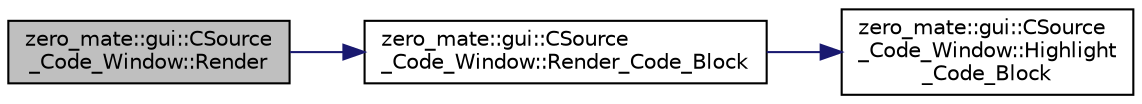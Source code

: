 digraph "zero_mate::gui::CSource_Code_Window::Render"
{
 // LATEX_PDF_SIZE
  bgcolor="transparent";
  edge [fontname="Helvetica",fontsize="10",labelfontname="Helvetica",labelfontsize="10"];
  node [fontname="Helvetica",fontsize="10",shape=record];
  rankdir="LR";
  Node1 [label="zero_mate::gui::CSource\l_Code_Window::Render",height=0.2,width=0.4,color="black", fillcolor="grey75", style="filled", fontcolor="black",tooltip=" "];
  Node1 -> Node2 [color="midnightblue",fontsize="10",style="solid",fontname="Helvetica"];
  Node2 [label="zero_mate::gui::CSource\l_Code_Window::Render_Code_Block",height=0.2,width=0.4,color="black",URL="$classzero__mate_1_1gui_1_1CSource__Code__Window.html#acdb10e47501c4cf6af2c50383388cc4a",tooltip=" "];
  Node2 -> Node3 [color="midnightblue",fontsize="10",style="solid",fontname="Helvetica"];
  Node3 [label="zero_mate::gui::CSource\l_Code_Window::Highlight\l_Code_Block",height=0.2,width=0.4,color="black",URL="$classzero__mate_1_1gui_1_1CSource__Code__Window.html#a9f6a5501665b1b3c3883c88660873d09",tooltip=" "];
}
